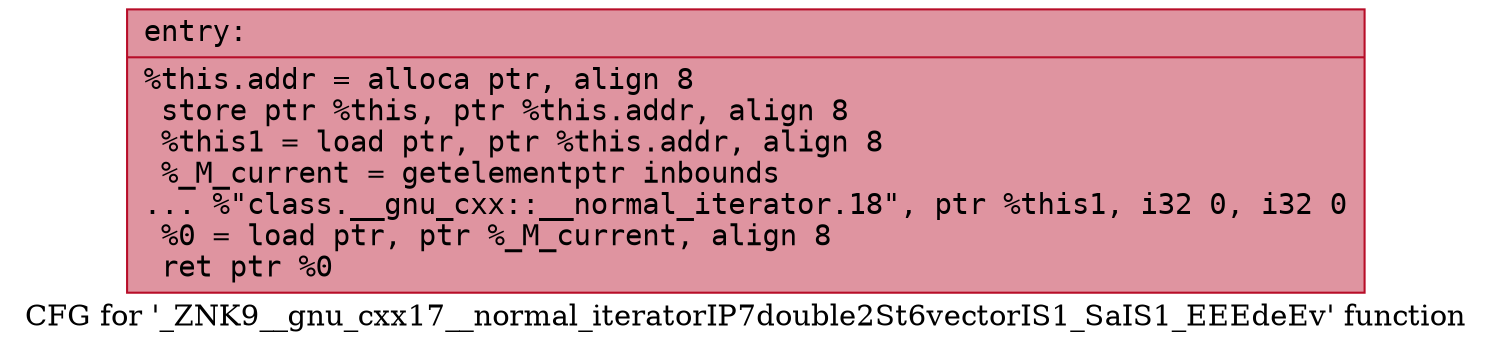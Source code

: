 digraph "CFG for '_ZNK9__gnu_cxx17__normal_iteratorIP7double2St6vectorIS1_SaIS1_EEEdeEv' function" {
	label="CFG for '_ZNK9__gnu_cxx17__normal_iteratorIP7double2St6vectorIS1_SaIS1_EEEdeEv' function";

	Node0x55799251fef0 [shape=record,color="#b70d28ff", style=filled, fillcolor="#b70d2870" fontname="Courier",label="{entry:\l|  %this.addr = alloca ptr, align 8\l  store ptr %this, ptr %this.addr, align 8\l  %this1 = load ptr, ptr %this.addr, align 8\l  %_M_current = getelementptr inbounds\l... %\"class.__gnu_cxx::__normal_iterator.18\", ptr %this1, i32 0, i32 0\l  %0 = load ptr, ptr %_M_current, align 8\l  ret ptr %0\l}"];
}
